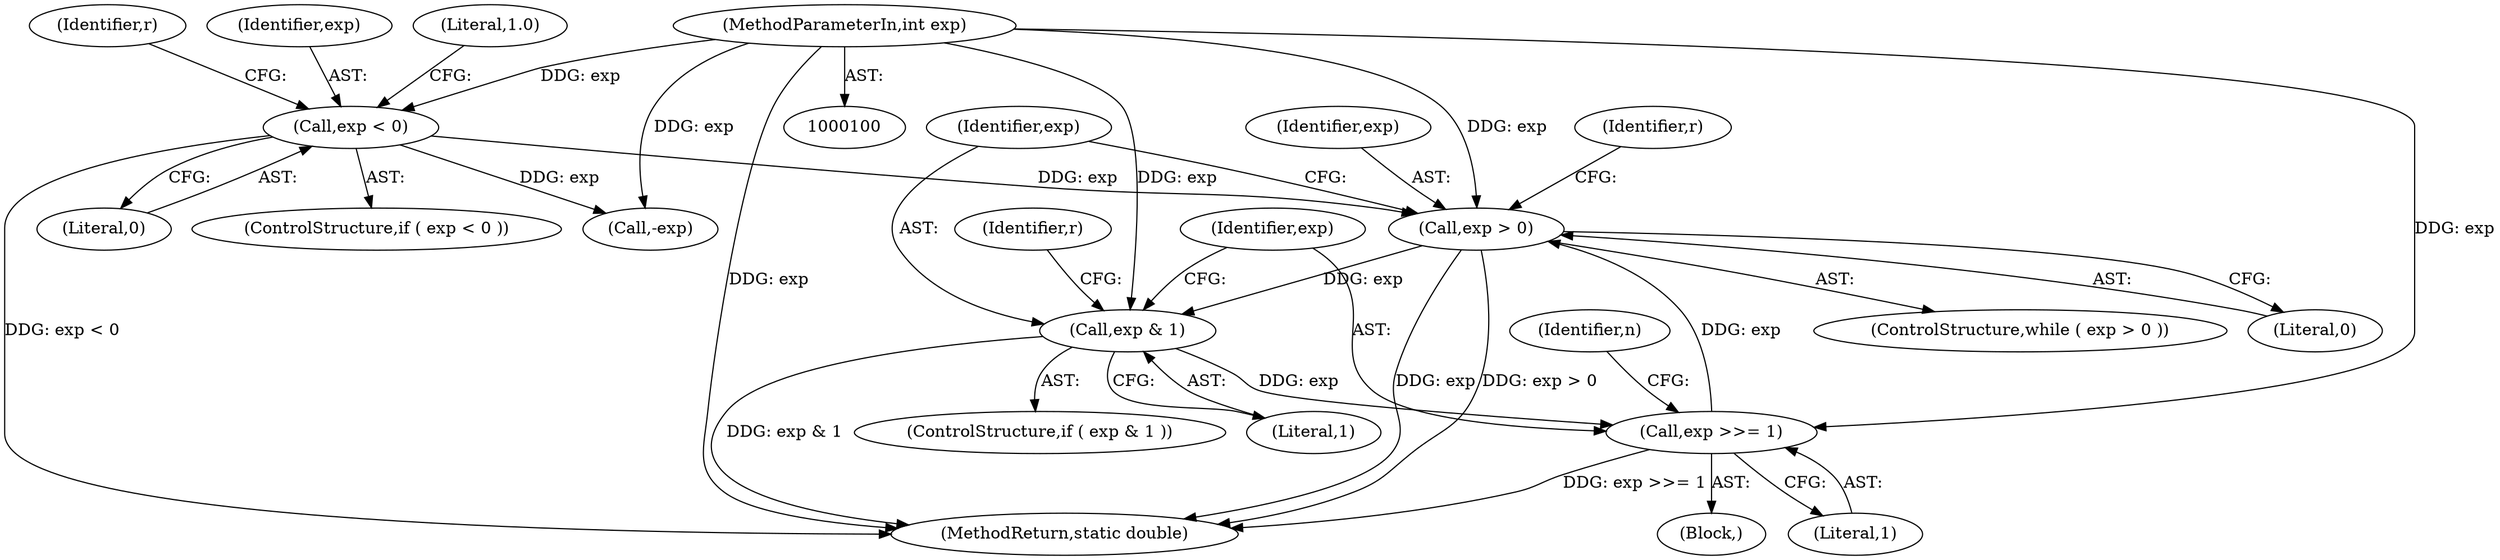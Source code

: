 digraph "1_iperf_91f2fa59e8ed80dfbf400add0164ee0e508e412a_34@del" {
"1000120" [label="(Call,exp > 0)"];
"1000106" [label="(Call,exp < 0)"];
"1000102" [label="(MethodParameterIn,int exp)"];
"1000131" [label="(Call,exp >>= 1)"];
"1000125" [label="(Call,exp & 1)"];
"1000120" [label="(Call,exp > 0)"];
"1000105" [label="(ControlStructure,if ( exp < 0 ))"];
"1000127" [label="(Literal,1)"];
"1000126" [label="(Identifier,exp)"];
"1000139" [label="(MethodReturn,static double)"];
"1000124" [label="(ControlStructure,if ( exp & 1 ))"];
"1000129" [label="(Identifier,r)"];
"1000125" [label="(Call,exp & 1)"];
"1000111" [label="(Literal,1.0)"];
"1000135" [label="(Identifier,n)"];
"1000133" [label="(Literal,1)"];
"1000117" [label="(Identifier,r)"];
"1000107" [label="(Identifier,exp)"];
"1000106" [label="(Call,exp < 0)"];
"1000132" [label="(Identifier,exp)"];
"1000119" [label="(ControlStructure,while ( exp > 0 ))"];
"1000108" [label="(Literal,0)"];
"1000122" [label="(Literal,0)"];
"1000138" [label="(Identifier,r)"];
"1000121" [label="(Identifier,exp)"];
"1000120" [label="(Call,exp > 0)"];
"1000131" [label="(Call,exp >>= 1)"];
"1000102" [label="(MethodParameterIn,int exp)"];
"1000114" [label="(Call,-exp)"];
"1000123" [label="(Block,)"];
"1000120" -> "1000119"  [label="AST: "];
"1000120" -> "1000122"  [label="CFG: "];
"1000121" -> "1000120"  [label="AST: "];
"1000122" -> "1000120"  [label="AST: "];
"1000126" -> "1000120"  [label="CFG: "];
"1000138" -> "1000120"  [label="CFG: "];
"1000120" -> "1000139"  [label="DDG: exp"];
"1000120" -> "1000139"  [label="DDG: exp > 0"];
"1000106" -> "1000120"  [label="DDG: exp"];
"1000131" -> "1000120"  [label="DDG: exp"];
"1000102" -> "1000120"  [label="DDG: exp"];
"1000120" -> "1000125"  [label="DDG: exp"];
"1000106" -> "1000105"  [label="AST: "];
"1000106" -> "1000108"  [label="CFG: "];
"1000107" -> "1000106"  [label="AST: "];
"1000108" -> "1000106"  [label="AST: "];
"1000111" -> "1000106"  [label="CFG: "];
"1000117" -> "1000106"  [label="CFG: "];
"1000106" -> "1000139"  [label="DDG: exp < 0"];
"1000102" -> "1000106"  [label="DDG: exp"];
"1000106" -> "1000114"  [label="DDG: exp"];
"1000102" -> "1000100"  [label="AST: "];
"1000102" -> "1000139"  [label="DDG: exp"];
"1000102" -> "1000114"  [label="DDG: exp"];
"1000102" -> "1000125"  [label="DDG: exp"];
"1000102" -> "1000131"  [label="DDG: exp"];
"1000131" -> "1000123"  [label="AST: "];
"1000131" -> "1000133"  [label="CFG: "];
"1000132" -> "1000131"  [label="AST: "];
"1000133" -> "1000131"  [label="AST: "];
"1000135" -> "1000131"  [label="CFG: "];
"1000131" -> "1000139"  [label="DDG: exp >>= 1"];
"1000125" -> "1000131"  [label="DDG: exp"];
"1000125" -> "1000124"  [label="AST: "];
"1000125" -> "1000127"  [label="CFG: "];
"1000126" -> "1000125"  [label="AST: "];
"1000127" -> "1000125"  [label="AST: "];
"1000129" -> "1000125"  [label="CFG: "];
"1000132" -> "1000125"  [label="CFG: "];
"1000125" -> "1000139"  [label="DDG: exp & 1"];
}
